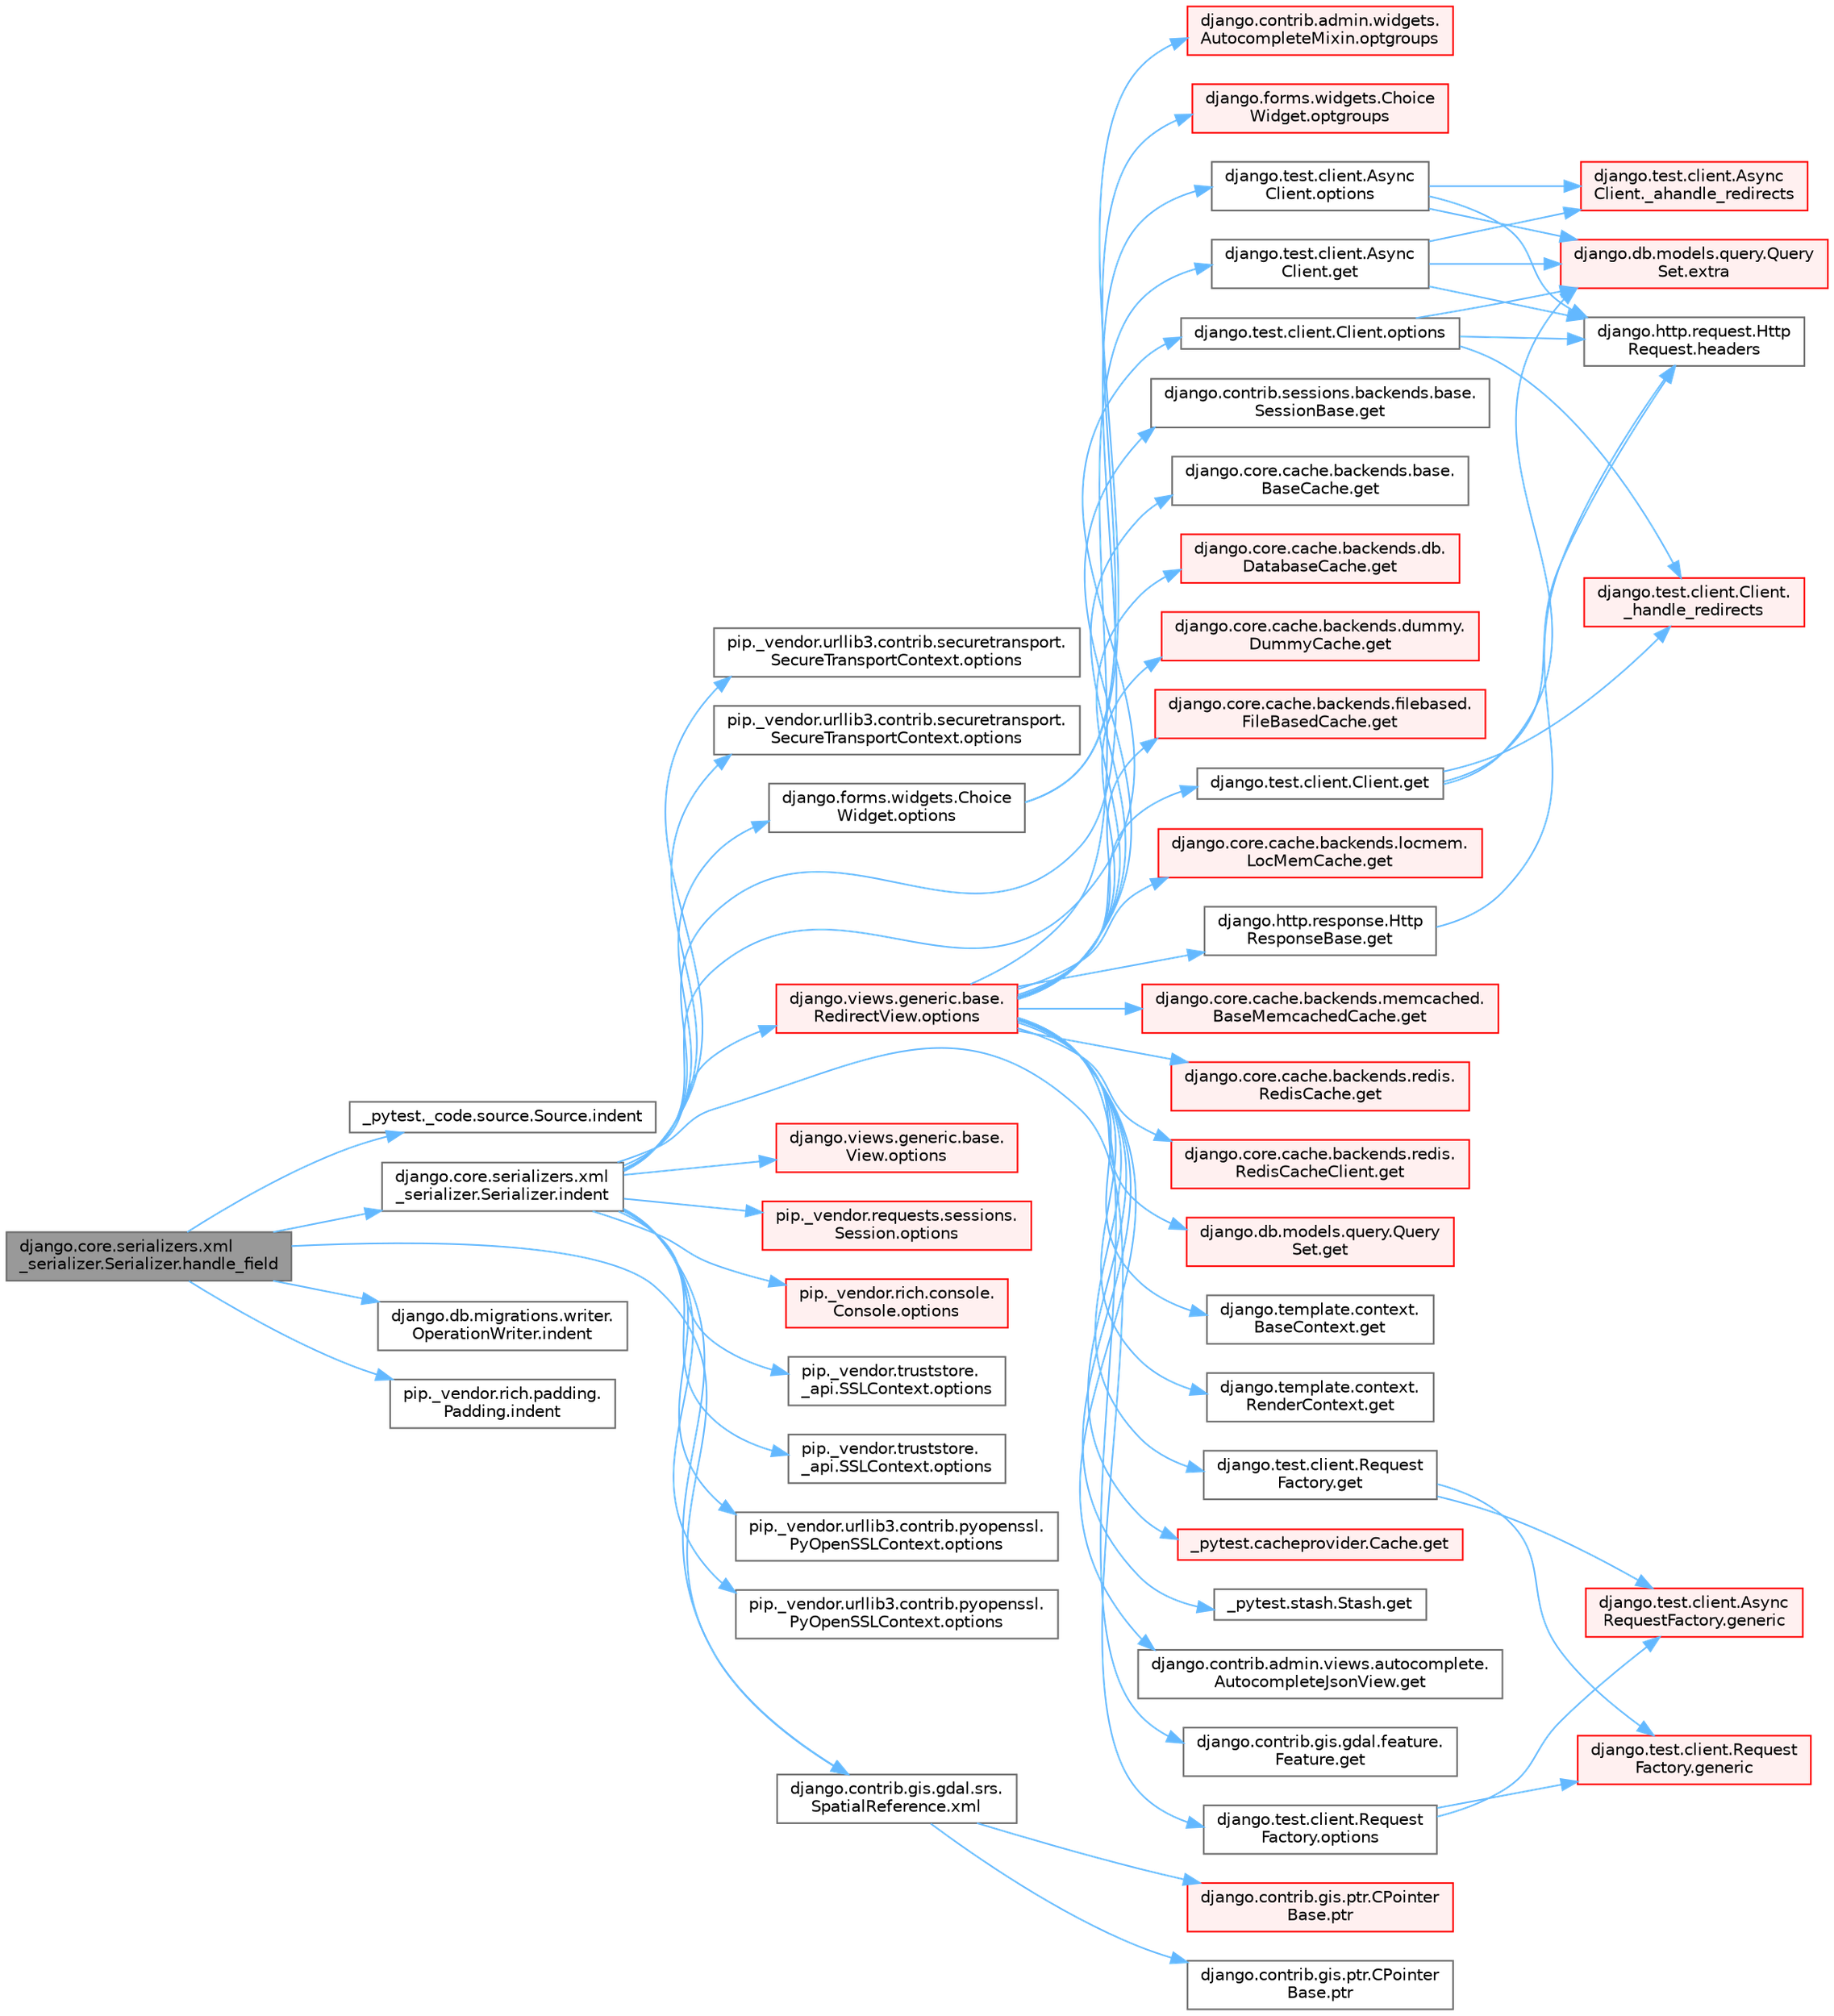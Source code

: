 digraph "django.core.serializers.xml_serializer.Serializer.handle_field"
{
 // LATEX_PDF_SIZE
  bgcolor="transparent";
  edge [fontname=Helvetica,fontsize=10,labelfontname=Helvetica,labelfontsize=10];
  node [fontname=Helvetica,fontsize=10,shape=box,height=0.2,width=0.4];
  rankdir="LR";
  Node1 [id="Node000001",label="django.core.serializers.xml\l_serializer.Serializer.handle_field",height=0.2,width=0.4,color="gray40", fillcolor="grey60", style="filled", fontcolor="black",tooltip=" "];
  Node1 -> Node2 [id="edge1_Node000001_Node000002",color="steelblue1",style="solid",tooltip=" "];
  Node2 [id="Node000002",label="_pytest._code.source.Source.indent",height=0.2,width=0.4,color="grey40", fillcolor="white", style="filled",URL="$class__pytest_1_1__code_1_1source_1_1_source.html#abc99a323638809562ba4dbf97cab6bd1",tooltip=" "];
  Node1 -> Node3 [id="edge2_Node000001_Node000003",color="steelblue1",style="solid",tooltip=" "];
  Node3 [id="Node000003",label="django.core.serializers.xml\l_serializer.Serializer.indent",height=0.2,width=0.4,color="grey40", fillcolor="white", style="filled",URL="$classdjango_1_1core_1_1serializers_1_1xml__serializer_1_1_serializer.html#a5b3d624ac0ab14cb4194faca7877101a",tooltip=" "];
  Node3 -> Node4 [id="edge3_Node000003_Node000004",color="steelblue1",style="solid",tooltip=" "];
  Node4 [id="Node000004",label="django.forms.widgets.Choice\lWidget.options",height=0.2,width=0.4,color="grey40", fillcolor="white", style="filled",URL="$classdjango_1_1forms_1_1widgets_1_1_choice_widget.html#a8575b90386fc2027f38ea00133cef250",tooltip=" "];
  Node4 -> Node5 [id="edge4_Node000004_Node000005",color="steelblue1",style="solid",tooltip=" "];
  Node5 [id="Node000005",label="django.contrib.admin.widgets.\lAutocompleteMixin.optgroups",height=0.2,width=0.4,color="red", fillcolor="#FFF0F0", style="filled",URL="$classdjango_1_1contrib_1_1admin_1_1widgets_1_1_autocomplete_mixin.html#a638ff1cf500030285676b090c8eee8f9",tooltip=" "];
  Node4 -> Node1929 [id="edge5_Node000004_Node001929",color="steelblue1",style="solid",tooltip=" "];
  Node1929 [id="Node001929",label="django.forms.widgets.Choice\lWidget.optgroups",height=0.2,width=0.4,color="red", fillcolor="#FFF0F0", style="filled",URL="$classdjango_1_1forms_1_1widgets_1_1_choice_widget.html#af1d09b0d42de6f6f30d2f9d577cf2fb4",tooltip=" "];
  Node3 -> Node259 [id="edge6_Node000003_Node000259",color="steelblue1",style="solid",tooltip=" "];
  Node259 [id="Node000259",label="django.test.client.Async\lClient.options",height=0.2,width=0.4,color="grey40", fillcolor="white", style="filled",URL="$classdjango_1_1test_1_1client_1_1_async_client.html#a84509c6347cbc018e6335b924ec841a2",tooltip=" "];
  Node259 -> Node260 [id="edge7_Node000259_Node000260",color="steelblue1",style="solid",tooltip=" "];
  Node260 [id="Node000260",label="django.test.client.Async\lClient._ahandle_redirects",height=0.2,width=0.4,color="red", fillcolor="#FFF0F0", style="filled",URL="$classdjango_1_1test_1_1client_1_1_async_client.html#a8740fe0dc39e7fe74e515be78449ee76",tooltip=" "];
  Node259 -> Node1230 [id="edge8_Node000259_Node001230",color="steelblue1",style="solid",tooltip=" "];
  Node1230 [id="Node001230",label="django.db.models.query.Query\lSet.extra",height=0.2,width=0.4,color="red", fillcolor="#FFF0F0", style="filled",URL="$classdjango_1_1db_1_1models_1_1query_1_1_query_set.html#ae54983d1fa1ba41e84f20cea946cde79",tooltip=" "];
  Node259 -> Node368 [id="edge9_Node000259_Node000368",color="steelblue1",style="solid",tooltip=" "];
  Node368 [id="Node000368",label="django.http.request.Http\lRequest.headers",height=0.2,width=0.4,color="grey40", fillcolor="white", style="filled",URL="$classdjango_1_1http_1_1request_1_1_http_request.html#a757d86c06e163aa94180817723ce1b9c",tooltip=" "];
  Node3 -> Node1456 [id="edge10_Node000003_Node001456",color="steelblue1",style="solid",tooltip=" "];
  Node1456 [id="Node001456",label="django.test.client.Client.options",height=0.2,width=0.4,color="grey40", fillcolor="white", style="filled",URL="$classdjango_1_1test_1_1client_1_1_client.html#a839ea6375ca2184b3b60550938b6824c",tooltip=" "];
  Node1456 -> Node1457 [id="edge11_Node001456_Node001457",color="steelblue1",style="solid",tooltip=" "];
  Node1457 [id="Node001457",label="django.test.client.Client.\l_handle_redirects",height=0.2,width=0.4,color="red", fillcolor="#FFF0F0", style="filled",URL="$classdjango_1_1test_1_1client_1_1_client.html#a234b328f33c374ad181aa49c6515d469",tooltip=" "];
  Node1456 -> Node1230 [id="edge12_Node001456_Node001230",color="steelblue1",style="solid",tooltip=" "];
  Node1456 -> Node368 [id="edge13_Node001456_Node000368",color="steelblue1",style="solid",tooltip=" "];
  Node3 -> Node1458 [id="edge14_Node000003_Node001458",color="steelblue1",style="solid",tooltip=" "];
  Node1458 [id="Node001458",label="django.test.client.Request\lFactory.options",height=0.2,width=0.4,color="grey40", fillcolor="white", style="filled",URL="$classdjango_1_1test_1_1client_1_1_request_factory.html#a438a7e1be2437d680cd78d11dee77c54",tooltip=" "];
  Node1458 -> Node1459 [id="edge15_Node001458_Node001459",color="steelblue1",style="solid",tooltip=" "];
  Node1459 [id="Node001459",label="django.test.client.Async\lRequestFactory.generic",height=0.2,width=0.4,color="red", fillcolor="#FFF0F0", style="filled",URL="$classdjango_1_1test_1_1client_1_1_async_request_factory.html#a470d6888694e77c09bd7d8bf6d588233",tooltip=" "];
  Node1458 -> Node1461 [id="edge16_Node001458_Node001461",color="steelblue1",style="solid",tooltip=" "];
  Node1461 [id="Node001461",label="django.test.client.Request\lFactory.generic",height=0.2,width=0.4,color="red", fillcolor="#FFF0F0", style="filled",URL="$classdjango_1_1test_1_1client_1_1_request_factory.html#a24740fe264de91d8c4c1205c9172206d",tooltip=" "];
  Node3 -> Node1462 [id="edge17_Node000003_Node001462",color="steelblue1",style="solid",tooltip=" "];
  Node1462 [id="Node001462",label="django.views.generic.base.\lRedirectView.options",height=0.2,width=0.4,color="red", fillcolor="#FFF0F0", style="filled",URL="$classdjango_1_1views_1_1generic_1_1base_1_1_redirect_view.html#a444de156c79647344c987295c47a76e1",tooltip=" "];
  Node1462 -> Node263 [id="edge18_Node001462_Node000263",color="steelblue1",style="solid",tooltip=" "];
  Node263 [id="Node000263",label="_pytest.cacheprovider.Cache.get",height=0.2,width=0.4,color="red", fillcolor="#FFF0F0", style="filled",URL="$class__pytest_1_1cacheprovider_1_1_cache.html#a752b42a7c4034371bcd23244b1862148",tooltip=" "];
  Node1462 -> Node265 [id="edge19_Node001462_Node000265",color="steelblue1",style="solid",tooltip=" "];
  Node265 [id="Node000265",label="_pytest.stash.Stash.get",height=0.2,width=0.4,color="grey40", fillcolor="white", style="filled",URL="$class__pytest_1_1stash_1_1_stash.html#a7fec5e28d31d41b05838c98ac277c8c5",tooltip=" "];
  Node1462 -> Node266 [id="edge20_Node001462_Node000266",color="steelblue1",style="solid",tooltip=" "];
  Node266 [id="Node000266",label="django.contrib.admin.views.autocomplete.\lAutocompleteJsonView.get",height=0.2,width=0.4,color="grey40", fillcolor="white", style="filled",URL="$classdjango_1_1contrib_1_1admin_1_1views_1_1autocomplete_1_1_autocomplete_json_view.html#a34a861d7d91bddbce574ab88c184895e",tooltip=" "];
  Node1462 -> Node267 [id="edge21_Node001462_Node000267",color="steelblue1",style="solid",tooltip=" "];
  Node267 [id="Node000267",label="django.contrib.gis.gdal.feature.\lFeature.get",height=0.2,width=0.4,color="grey40", fillcolor="white", style="filled",URL="$classdjango_1_1contrib_1_1gis_1_1gdal_1_1feature_1_1_feature.html#a21986d93135566e82dd6f57de5e37038",tooltip=" "];
  Node1462 -> Node268 [id="edge22_Node001462_Node000268",color="steelblue1",style="solid",tooltip=" "];
  Node268 [id="Node000268",label="django.contrib.sessions.backends.base.\lSessionBase.get",height=0.2,width=0.4,color="grey40", fillcolor="white", style="filled",URL="$classdjango_1_1contrib_1_1sessions_1_1backends_1_1base_1_1_session_base.html#a7d41576dd78ee0cae19d35e409a0dac4",tooltip=" "];
  Node1462 -> Node269 [id="edge23_Node001462_Node000269",color="steelblue1",style="solid",tooltip=" "];
  Node269 [id="Node000269",label="django.core.cache.backends.base.\lBaseCache.get",height=0.2,width=0.4,color="grey40", fillcolor="white", style="filled",URL="$classdjango_1_1core_1_1cache_1_1backends_1_1base_1_1_base_cache.html#a670decaea5fb02f8e13f62c4a8d3b691",tooltip=" "];
  Node1462 -> Node270 [id="edge24_Node001462_Node000270",color="steelblue1",style="solid",tooltip=" "];
  Node270 [id="Node000270",label="django.core.cache.backends.db.\lDatabaseCache.get",height=0.2,width=0.4,color="red", fillcolor="#FFF0F0", style="filled",URL="$classdjango_1_1core_1_1cache_1_1backends_1_1db_1_1_database_cache.html#ab7c8bab4308c7ceac722a940914fedf1",tooltip=" "];
  Node1462 -> Node272 [id="edge25_Node001462_Node000272",color="steelblue1",style="solid",tooltip=" "];
  Node272 [id="Node000272",label="django.core.cache.backends.dummy.\lDummyCache.get",height=0.2,width=0.4,color="red", fillcolor="#FFF0F0", style="filled",URL="$classdjango_1_1core_1_1cache_1_1backends_1_1dummy_1_1_dummy_cache.html#a91db0f78eeef15ccb77c8c518e12de81",tooltip=" "];
  Node1462 -> Node1463 [id="edge26_Node001462_Node001463",color="steelblue1",style="solid",tooltip=" "];
  Node1463 [id="Node001463",label="django.core.cache.backends.filebased.\lFileBasedCache.get",height=0.2,width=0.4,color="red", fillcolor="#FFF0F0", style="filled",URL="$classdjango_1_1core_1_1cache_1_1backends_1_1filebased_1_1_file_based_cache.html#a81478fa25dd545d6e223f4e3d6760646",tooltip=" "];
  Node1462 -> Node1719 [id="edge27_Node001462_Node001719",color="steelblue1",style="solid",tooltip=" "];
  Node1719 [id="Node001719",label="django.core.cache.backends.locmem.\lLocMemCache.get",height=0.2,width=0.4,color="red", fillcolor="#FFF0F0", style="filled",URL="$classdjango_1_1core_1_1cache_1_1backends_1_1locmem_1_1_loc_mem_cache.html#aeb7aff9d132188d4b106f42045eaf803",tooltip=" "];
  Node1462 -> Node1721 [id="edge28_Node001462_Node001721",color="steelblue1",style="solid",tooltip=" "];
  Node1721 [id="Node001721",label="django.core.cache.backends.memcached.\lBaseMemcachedCache.get",height=0.2,width=0.4,color="red", fillcolor="#FFF0F0", style="filled",URL="$classdjango_1_1core_1_1cache_1_1backends_1_1memcached_1_1_base_memcached_cache.html#ad5e6be20ce407cf4548603d3b413c56e",tooltip=" "];
  Node1462 -> Node1722 [id="edge29_Node001462_Node001722",color="steelblue1",style="solid",tooltip=" "];
  Node1722 [id="Node001722",label="django.core.cache.backends.redis.\lRedisCache.get",height=0.2,width=0.4,color="red", fillcolor="#FFF0F0", style="filled",URL="$classdjango_1_1core_1_1cache_1_1backends_1_1redis_1_1_redis_cache.html#ac5ae812bc82909854e7658e31c37fdcb",tooltip=" "];
  Node1462 -> Node1723 [id="edge30_Node001462_Node001723",color="steelblue1",style="solid",tooltip=" "];
  Node1723 [id="Node001723",label="django.core.cache.backends.redis.\lRedisCacheClient.get",height=0.2,width=0.4,color="red", fillcolor="#FFF0F0", style="filled",URL="$classdjango_1_1core_1_1cache_1_1backends_1_1redis_1_1_redis_cache_client.html#aa437370e2a6efba9f9cdf9beb76611ea",tooltip=" "];
  Node1462 -> Node1724 [id="edge31_Node001462_Node001724",color="steelblue1",style="solid",tooltip=" "];
  Node1724 [id="Node001724",label="django.db.models.query.Query\lSet.get",height=0.2,width=0.4,color="red", fillcolor="#FFF0F0", style="filled",URL="$classdjango_1_1db_1_1models_1_1query_1_1_query_set.html#afe9afa909843984d4fa4c2555f0f1310",tooltip=" "];
  Node1462 -> Node1747 [id="edge32_Node001462_Node001747",color="steelblue1",style="solid",tooltip=" "];
  Node1747 [id="Node001747",label="django.http.response.Http\lResponseBase.get",height=0.2,width=0.4,color="grey40", fillcolor="white", style="filled",URL="$classdjango_1_1http_1_1response_1_1_http_response_base.html#ae2baff89ce088ff5c75d643fbbe62a1d",tooltip=" "];
  Node1747 -> Node368 [id="edge33_Node001747_Node000368",color="steelblue1",style="solid",tooltip=" "];
  Node1462 -> Node1748 [id="edge34_Node001462_Node001748",color="steelblue1",style="solid",tooltip=" "];
  Node1748 [id="Node001748",label="django.template.context.\lBaseContext.get",height=0.2,width=0.4,color="grey40", fillcolor="white", style="filled",URL="$classdjango_1_1template_1_1context_1_1_base_context.html#aa6bca4c3b5ae1ea243543be4c63cba66",tooltip=" "];
  Node1462 -> Node1749 [id="edge35_Node001462_Node001749",color="steelblue1",style="solid",tooltip=" "];
  Node1749 [id="Node001749",label="django.template.context.\lRenderContext.get",height=0.2,width=0.4,color="grey40", fillcolor="white", style="filled",URL="$classdjango_1_1template_1_1context_1_1_render_context.html#a5d75cc6852de769dbc5d5812ee293920",tooltip=" "];
  Node1462 -> Node1750 [id="edge36_Node001462_Node001750",color="steelblue1",style="solid",tooltip=" "];
  Node1750 [id="Node001750",label="django.test.client.Async\lClient.get",height=0.2,width=0.4,color="grey40", fillcolor="white", style="filled",URL="$classdjango_1_1test_1_1client_1_1_async_client.html#ac0d5bba8e7175389ee57c8dfe5d79413",tooltip=" "];
  Node1750 -> Node260 [id="edge37_Node001750_Node000260",color="steelblue1",style="solid",tooltip=" "];
  Node1750 -> Node1230 [id="edge38_Node001750_Node001230",color="steelblue1",style="solid",tooltip=" "];
  Node1750 -> Node368 [id="edge39_Node001750_Node000368",color="steelblue1",style="solid",tooltip=" "];
  Node1462 -> Node1751 [id="edge40_Node001462_Node001751",color="steelblue1",style="solid",tooltip=" "];
  Node1751 [id="Node001751",label="django.test.client.Client.get",height=0.2,width=0.4,color="grey40", fillcolor="white", style="filled",URL="$classdjango_1_1test_1_1client_1_1_client.html#a7aed7a3986cc017e8c62922005d98305",tooltip=" "];
  Node1751 -> Node1457 [id="edge41_Node001751_Node001457",color="steelblue1",style="solid",tooltip=" "];
  Node1751 -> Node1230 [id="edge42_Node001751_Node001230",color="steelblue1",style="solid",tooltip=" "];
  Node1751 -> Node368 [id="edge43_Node001751_Node000368",color="steelblue1",style="solid",tooltip=" "];
  Node1462 -> Node1752 [id="edge44_Node001462_Node001752",color="steelblue1",style="solid",tooltip=" "];
  Node1752 [id="Node001752",label="django.test.client.Request\lFactory.get",height=0.2,width=0.4,color="grey40", fillcolor="white", style="filled",URL="$classdjango_1_1test_1_1client_1_1_request_factory.html#af1604d8bd1d1639f245d371c186a3261",tooltip=" "];
  Node1752 -> Node1459 [id="edge45_Node001752_Node001459",color="steelblue1",style="solid",tooltip=" "];
  Node1752 -> Node1461 [id="edge46_Node001752_Node001461",color="steelblue1",style="solid",tooltip=" "];
  Node3 -> Node1650 [id="edge47_Node000003_Node001650",color="steelblue1",style="solid",tooltip=" "];
  Node1650 [id="Node001650",label="django.views.generic.base.\lView.options",height=0.2,width=0.4,color="red", fillcolor="#FFF0F0", style="filled",URL="$classdjango_1_1views_1_1generic_1_1base_1_1_view.html#a4d1dc440a5bae11bd7859d20ca9948e1",tooltip=" "];
  Node3 -> Node1653 [id="edge48_Node000003_Node001653",color="steelblue1",style="solid",tooltip=" "];
  Node1653 [id="Node001653",label="pip._vendor.requests.sessions.\lSession.options",height=0.2,width=0.4,color="red", fillcolor="#FFF0F0", style="filled",URL="$classpip_1_1__vendor_1_1requests_1_1sessions_1_1_session.html#a210270880f90521b3b3014748ecd87e9",tooltip=" "];
  Node3 -> Node1654 [id="edge49_Node000003_Node001654",color="steelblue1",style="solid",tooltip=" "];
  Node1654 [id="Node001654",label="pip._vendor.rich.console.\lConsole.options",height=0.2,width=0.4,color="red", fillcolor="#FFF0F0", style="filled",URL="$classpip_1_1__vendor_1_1rich_1_1console_1_1_console.html#a41c8efe30ea45a9a4a3f8c34c688fe00",tooltip=" "];
  Node3 -> Node1691 [id="edge50_Node000003_Node001691",color="steelblue1",style="solid",tooltip=" "];
  Node1691 [id="Node001691",label="pip._vendor.truststore.\l_api.SSLContext.options",height=0.2,width=0.4,color="grey40", fillcolor="white", style="filled",URL="$classpip_1_1__vendor_1_1truststore_1_1__api_1_1_s_s_l_context.html#a6755b8a82c0de77273744b73a826678d",tooltip=" "];
  Node3 -> Node1692 [id="edge51_Node000003_Node001692",color="steelblue1",style="solid",tooltip=" "];
  Node1692 [id="Node001692",label="pip._vendor.truststore.\l_api.SSLContext.options",height=0.2,width=0.4,color="grey40", fillcolor="white", style="filled",URL="$classpip_1_1__vendor_1_1truststore_1_1__api_1_1_s_s_l_context.html#a90bd5b81f087b6628b2f681ce6cffcd6",tooltip=" "];
  Node3 -> Node1693 [id="edge52_Node000003_Node001693",color="steelblue1",style="solid",tooltip=" "];
  Node1693 [id="Node001693",label="pip._vendor.urllib3.contrib.pyopenssl.\lPyOpenSSLContext.options",height=0.2,width=0.4,color="grey40", fillcolor="white", style="filled",URL="$classpip_1_1__vendor_1_1urllib3_1_1contrib_1_1pyopenssl_1_1_py_open_s_s_l_context.html#a3f539cc9d4b91d2fb90d7f8aef3810c1",tooltip=" "];
  Node3 -> Node1694 [id="edge53_Node000003_Node001694",color="steelblue1",style="solid",tooltip=" "];
  Node1694 [id="Node001694",label="pip._vendor.urllib3.contrib.pyopenssl.\lPyOpenSSLContext.options",height=0.2,width=0.4,color="grey40", fillcolor="white", style="filled",URL="$classpip_1_1__vendor_1_1urllib3_1_1contrib_1_1pyopenssl_1_1_py_open_s_s_l_context.html#a8475fc4f3e83d92654b066a9422908dc",tooltip=" "];
  Node3 -> Node1695 [id="edge54_Node000003_Node001695",color="steelblue1",style="solid",tooltip=" "];
  Node1695 [id="Node001695",label="pip._vendor.urllib3.contrib.securetransport.\lSecureTransportContext.options",height=0.2,width=0.4,color="grey40", fillcolor="white", style="filled",URL="$classpip_1_1__vendor_1_1urllib3_1_1contrib_1_1securetransport_1_1_secure_transport_context.html#ae19920941647ed0b43e0ed7d96e12457",tooltip=" "];
  Node3 -> Node1696 [id="edge55_Node000003_Node001696",color="steelblue1",style="solid",tooltip=" "];
  Node1696 [id="Node001696",label="pip._vendor.urllib3.contrib.securetransport.\lSecureTransportContext.options",height=0.2,width=0.4,color="grey40", fillcolor="white", style="filled",URL="$classpip_1_1__vendor_1_1urllib3_1_1contrib_1_1securetransport_1_1_secure_transport_context.html#acf6c1ec11ca09e30c9c70d7dc26afacd",tooltip=" "];
  Node3 -> Node2459 [id="edge56_Node000003_Node002459",color="steelblue1",style="solid",tooltip=" "];
  Node2459 [id="Node002459",label="django.contrib.gis.gdal.srs.\lSpatialReference.xml",height=0.2,width=0.4,color="grey40", fillcolor="white", style="filled",URL="$classdjango_1_1contrib_1_1gis_1_1gdal_1_1srs_1_1_spatial_reference.html#a909d3c8bdf1de4ad7b231b87bb4dd664",tooltip=" "];
  Node2459 -> Node60 [id="edge57_Node002459_Node000060",color="steelblue1",style="solid",tooltip=" "];
  Node60 [id="Node000060",label="django.contrib.gis.ptr.CPointer\lBase.ptr",height=0.2,width=0.4,color="red", fillcolor="#FFF0F0", style="filled",URL="$classdjango_1_1contrib_1_1gis_1_1ptr_1_1_c_pointer_base.html#a55873c889d27c42497c5a832c24e041b",tooltip=" "];
  Node2459 -> Node61 [id="edge58_Node002459_Node000061",color="steelblue1",style="solid",tooltip=" "];
  Node61 [id="Node000061",label="django.contrib.gis.ptr.CPointer\lBase.ptr",height=0.2,width=0.4,color="grey40", fillcolor="white", style="filled",URL="$classdjango_1_1contrib_1_1gis_1_1ptr_1_1_c_pointer_base.html#a73d2e45828ab4d985549c571852996fa",tooltip=" "];
  Node1 -> Node4426 [id="edge59_Node000001_Node004426",color="steelblue1",style="solid",tooltip=" "];
  Node4426 [id="Node004426",label="django.db.migrations.writer.\lOperationWriter.indent",height=0.2,width=0.4,color="grey40", fillcolor="white", style="filled",URL="$classdjango_1_1db_1_1migrations_1_1writer_1_1_operation_writer.html#a4ad86f394c5999071c96ad30cf54055a",tooltip=" "];
  Node1 -> Node4427 [id="edge60_Node000001_Node004427",color="steelblue1",style="solid",tooltip=" "];
  Node4427 [id="Node004427",label="pip._vendor.rich.padding.\lPadding.indent",height=0.2,width=0.4,color="grey40", fillcolor="white", style="filled",URL="$classpip_1_1__vendor_1_1rich_1_1padding_1_1_padding.html#abb6784da1907e3486c3a9ea715a04ed2",tooltip=" "];
  Node1 -> Node2459 [id="edge61_Node000001_Node002459",color="steelblue1",style="solid",tooltip=" "];
}
